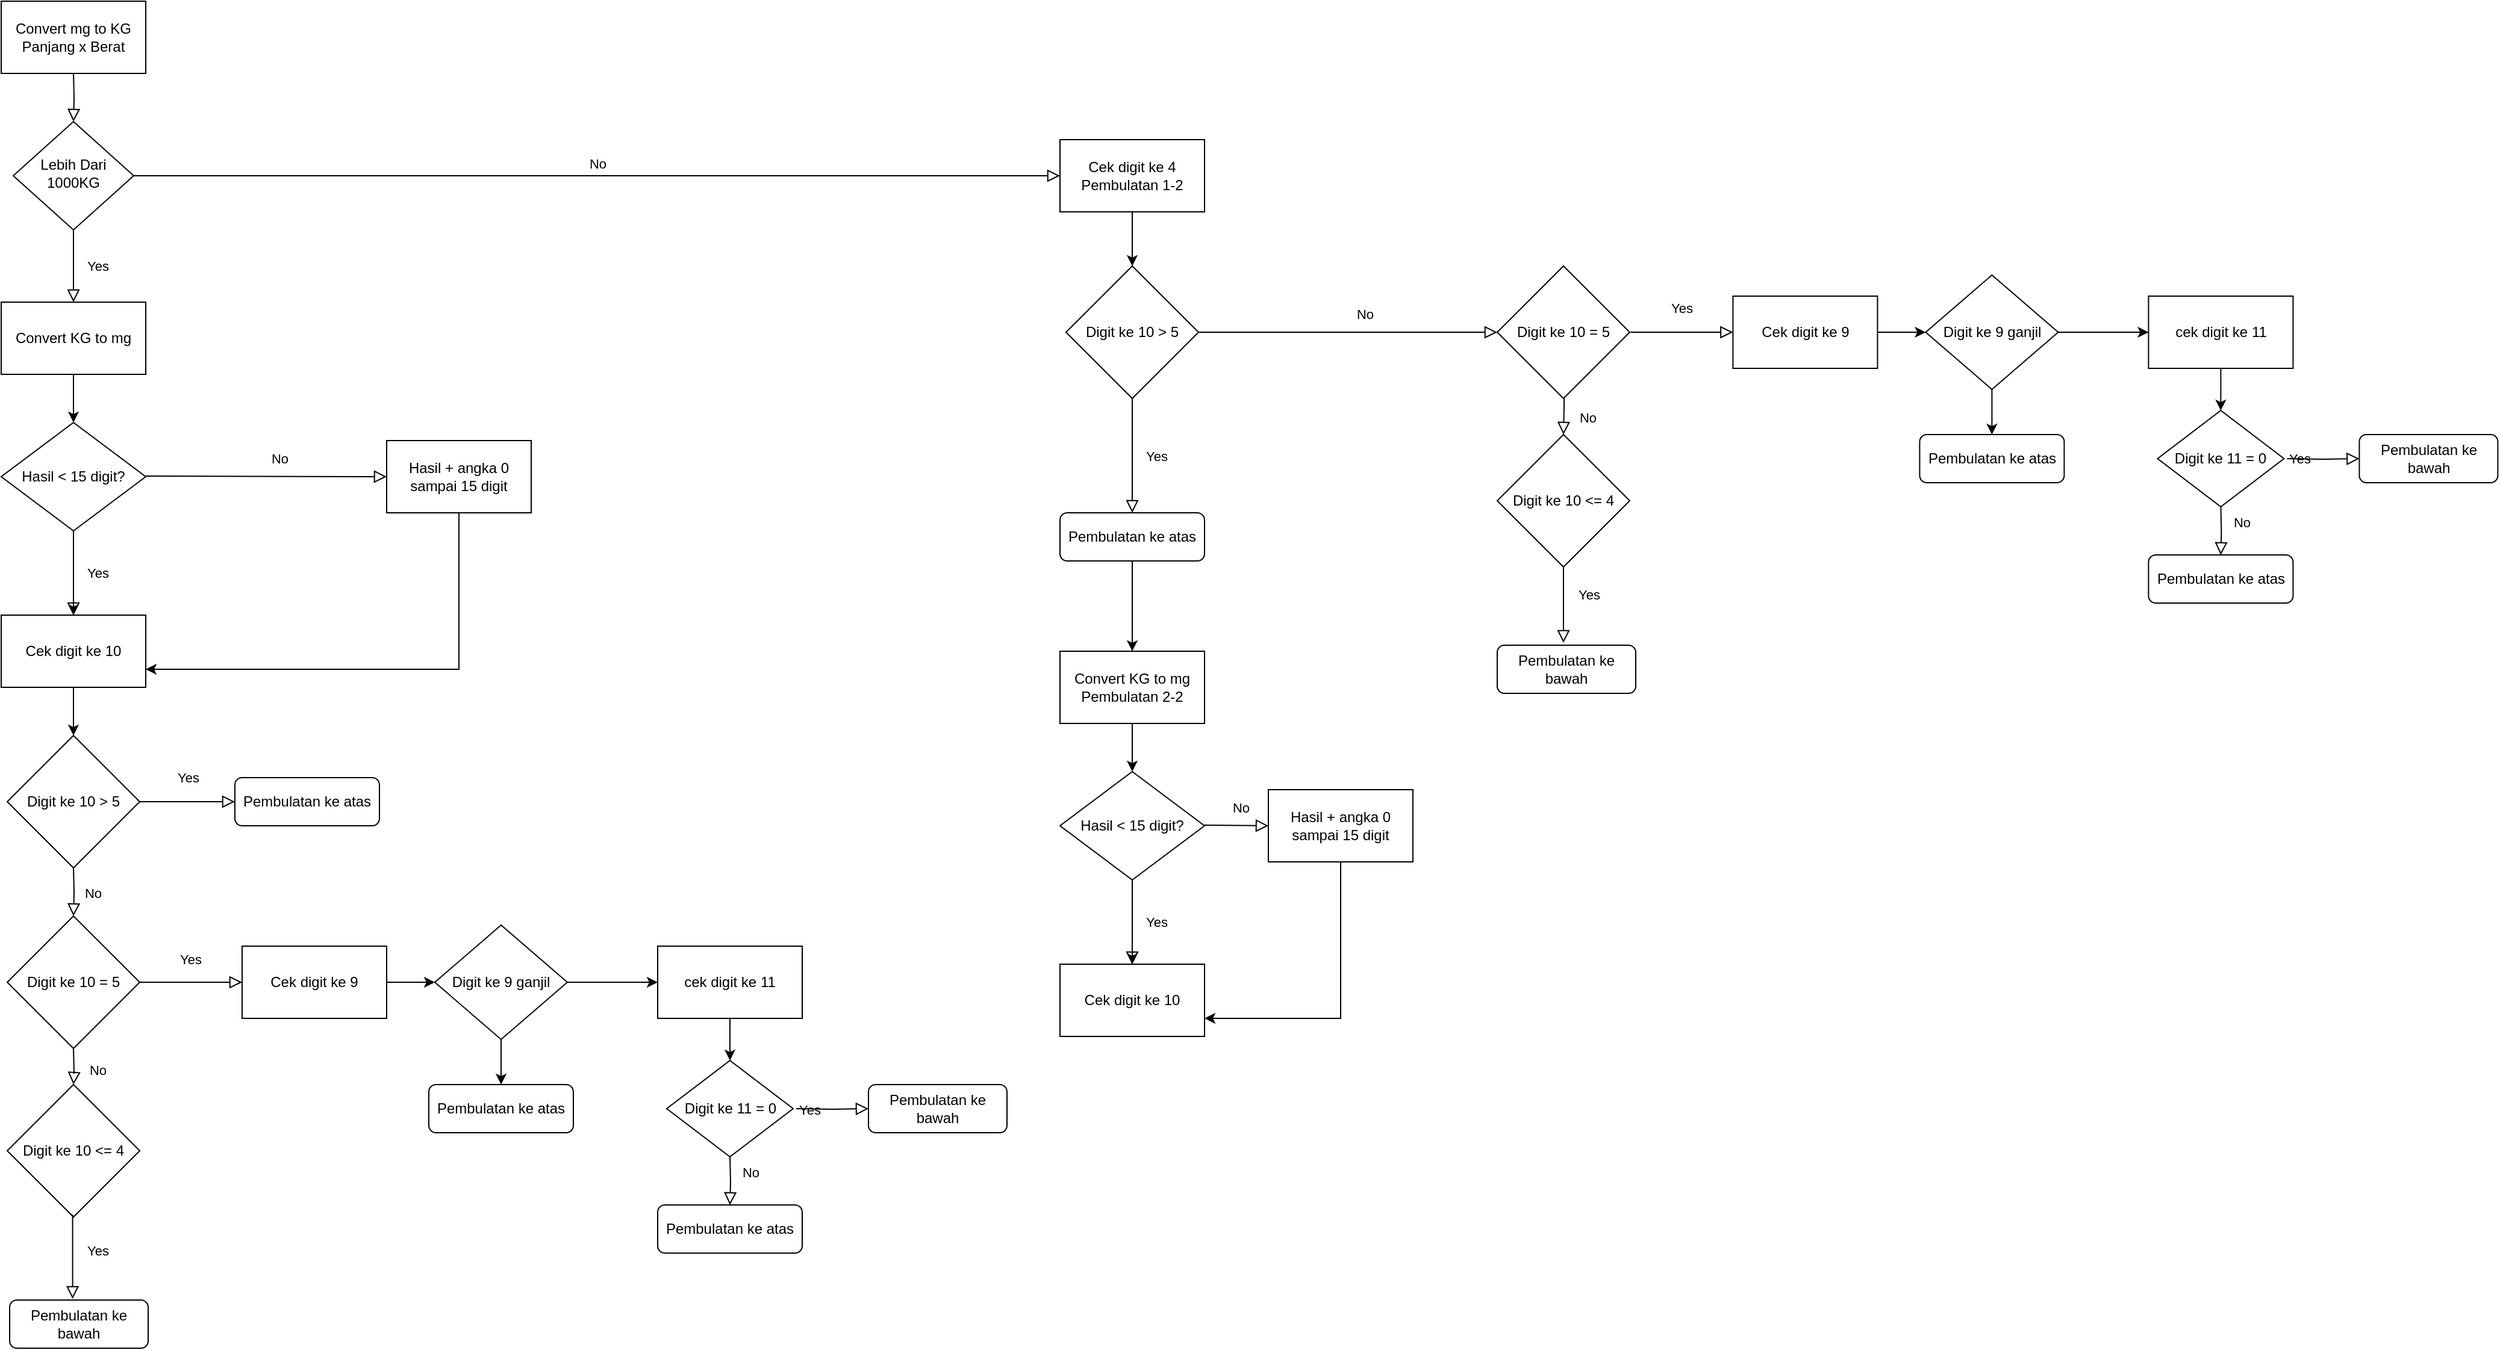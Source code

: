 <mxfile version="20.8.3" type="github">
  <diagram id="C5RBs43oDa-KdzZeNtuy" name="Page-1">
    <mxGraphModel dx="2503" dy="972" grid="1" gridSize="10" guides="1" tooltips="1" connect="1" arrows="1" fold="1" page="1" pageScale="1" pageWidth="827" pageHeight="1169" math="0" shadow="0">
      <root>
        <mxCell id="WIyWlLk6GJQsqaUBKTNV-0" />
        <mxCell id="WIyWlLk6GJQsqaUBKTNV-1" parent="WIyWlLk6GJQsqaUBKTNV-0" />
        <mxCell id="WIyWlLk6GJQsqaUBKTNV-2" value="" style="rounded=0;html=1;jettySize=auto;orthogonalLoop=1;fontSize=11;endArrow=block;endFill=0;endSize=8;strokeWidth=1;shadow=0;labelBackgroundColor=none;edgeStyle=orthogonalEdgeStyle;" parent="WIyWlLk6GJQsqaUBKTNV-1" target="WIyWlLk6GJQsqaUBKTNV-6" edge="1">
          <mxGeometry relative="1" as="geometry">
            <mxPoint x="60" y="140" as="sourcePoint" />
          </mxGeometry>
        </mxCell>
        <mxCell id="WIyWlLk6GJQsqaUBKTNV-4" value="Yes" style="rounded=0;html=1;jettySize=auto;orthogonalLoop=1;fontSize=11;endArrow=block;endFill=0;endSize=8;strokeWidth=1;shadow=0;labelBackgroundColor=none;edgeStyle=orthogonalEdgeStyle;" parent="WIyWlLk6GJQsqaUBKTNV-1" source="WIyWlLk6GJQsqaUBKTNV-6" edge="1">
          <mxGeometry y="20" relative="1" as="geometry">
            <mxPoint as="offset" />
            <mxPoint x="60" y="330" as="targetPoint" />
          </mxGeometry>
        </mxCell>
        <mxCell id="WIyWlLk6GJQsqaUBKTNV-5" value="No" style="edgeStyle=orthogonalEdgeStyle;rounded=0;html=1;jettySize=auto;orthogonalLoop=1;fontSize=11;endArrow=block;endFill=0;endSize=8;strokeWidth=1;shadow=0;labelBackgroundColor=none;entryX=0;entryY=0.5;entryDx=0;entryDy=0;" parent="WIyWlLk6GJQsqaUBKTNV-1" source="WIyWlLk6GJQsqaUBKTNV-6" target="S4tk1vwkPnhRa-5dBJaB-56" edge="1">
          <mxGeometry y="10" relative="1" as="geometry">
            <mxPoint as="offset" />
            <mxPoint x="740" y="225" as="targetPoint" />
          </mxGeometry>
        </mxCell>
        <mxCell id="WIyWlLk6GJQsqaUBKTNV-6" value="Lebih Dari 1000KG&lt;br&gt;" style="rhombus;whiteSpace=wrap;html=1;shadow=0;fontFamily=Helvetica;fontSize=12;align=center;strokeWidth=1;spacing=6;spacingTop=-4;" parent="WIyWlLk6GJQsqaUBKTNV-1" vertex="1">
          <mxGeometry x="10" y="180" width="100" height="90" as="geometry" />
        </mxCell>
        <mxCell id="S4tk1vwkPnhRa-5dBJaB-2" value="Convert mg to KG Panjang x Berat" style="rounded=0;whiteSpace=wrap;html=1;" vertex="1" parent="WIyWlLk6GJQsqaUBKTNV-1">
          <mxGeometry y="80" width="120" height="60" as="geometry" />
        </mxCell>
        <mxCell id="S4tk1vwkPnhRa-5dBJaB-7" style="edgeStyle=orthogonalEdgeStyle;rounded=0;orthogonalLoop=1;jettySize=auto;html=1;entryX=0.5;entryY=0;entryDx=0;entryDy=0;" edge="1" parent="WIyWlLk6GJQsqaUBKTNV-1" source="S4tk1vwkPnhRa-5dBJaB-3" target="S4tk1vwkPnhRa-5dBJaB-4">
          <mxGeometry relative="1" as="geometry" />
        </mxCell>
        <mxCell id="S4tk1vwkPnhRa-5dBJaB-3" value="Convert KG to mg" style="rounded=0;whiteSpace=wrap;html=1;" vertex="1" parent="WIyWlLk6GJQsqaUBKTNV-1">
          <mxGeometry y="330" width="120" height="60" as="geometry" />
        </mxCell>
        <mxCell id="S4tk1vwkPnhRa-5dBJaB-9" style="edgeStyle=orthogonalEdgeStyle;rounded=0;orthogonalLoop=1;jettySize=auto;html=1;" edge="1" parent="WIyWlLk6GJQsqaUBKTNV-1" source="S4tk1vwkPnhRa-5dBJaB-4">
          <mxGeometry relative="1" as="geometry">
            <mxPoint x="60" y="590" as="targetPoint" />
          </mxGeometry>
        </mxCell>
        <mxCell id="S4tk1vwkPnhRa-5dBJaB-4" value="Hasil &amp;lt; 15 digit?" style="rhombus;whiteSpace=wrap;html=1;" vertex="1" parent="WIyWlLk6GJQsqaUBKTNV-1">
          <mxGeometry y="430" width="120" height="90" as="geometry" />
        </mxCell>
        <mxCell id="S4tk1vwkPnhRa-5dBJaB-12" style="edgeStyle=orthogonalEdgeStyle;rounded=0;orthogonalLoop=1;jettySize=auto;html=1;entryX=1;entryY=0.75;entryDx=0;entryDy=0;" edge="1" parent="WIyWlLk6GJQsqaUBKTNV-1" source="S4tk1vwkPnhRa-5dBJaB-10" target="S4tk1vwkPnhRa-5dBJaB-11">
          <mxGeometry relative="1" as="geometry">
            <Array as="points">
              <mxPoint x="380" y="635" />
            </Array>
          </mxGeometry>
        </mxCell>
        <mxCell id="S4tk1vwkPnhRa-5dBJaB-10" value="Hasil + angka 0 sampai 15 digit" style="rounded=0;whiteSpace=wrap;html=1;" vertex="1" parent="WIyWlLk6GJQsqaUBKTNV-1">
          <mxGeometry x="320" y="445" width="120" height="60" as="geometry" />
        </mxCell>
        <mxCell id="S4tk1vwkPnhRa-5dBJaB-20" style="edgeStyle=orthogonalEdgeStyle;rounded=0;orthogonalLoop=1;jettySize=auto;html=1;" edge="1" parent="WIyWlLk6GJQsqaUBKTNV-1" source="S4tk1vwkPnhRa-5dBJaB-11" target="S4tk1vwkPnhRa-5dBJaB-18">
          <mxGeometry relative="1" as="geometry" />
        </mxCell>
        <mxCell id="S4tk1vwkPnhRa-5dBJaB-11" value="Cek digit ke 10" style="rounded=0;whiteSpace=wrap;html=1;" vertex="1" parent="WIyWlLk6GJQsqaUBKTNV-1">
          <mxGeometry y="590" width="120" height="60" as="geometry" />
        </mxCell>
        <mxCell id="S4tk1vwkPnhRa-5dBJaB-14" value="No" style="edgeStyle=orthogonalEdgeStyle;rounded=0;html=1;jettySize=auto;orthogonalLoop=1;fontSize=11;endArrow=block;endFill=0;endSize=8;strokeWidth=1;shadow=0;labelBackgroundColor=none;entryX=0;entryY=0.5;entryDx=0;entryDy=0;" edge="1" parent="WIyWlLk6GJQsqaUBKTNV-1" target="S4tk1vwkPnhRa-5dBJaB-10">
          <mxGeometry x="0.102" y="15" relative="1" as="geometry">
            <mxPoint x="1" as="offset" />
            <mxPoint x="120" y="474.5" as="sourcePoint" />
            <mxPoint x="310" y="474.5" as="targetPoint" />
          </mxGeometry>
        </mxCell>
        <mxCell id="S4tk1vwkPnhRa-5dBJaB-15" value="Yes" style="rounded=0;html=1;jettySize=auto;orthogonalLoop=1;fontSize=11;endArrow=block;endFill=0;endSize=8;strokeWidth=1;shadow=0;labelBackgroundColor=none;edgeStyle=orthogonalEdgeStyle;" edge="1" parent="WIyWlLk6GJQsqaUBKTNV-1" source="S4tk1vwkPnhRa-5dBJaB-4" target="S4tk1vwkPnhRa-5dBJaB-11">
          <mxGeometry y="20" relative="1" as="geometry">
            <mxPoint as="offset" />
            <mxPoint x="70" y="280" as="sourcePoint" />
            <mxPoint x="70" y="340" as="targetPoint" />
          </mxGeometry>
        </mxCell>
        <mxCell id="S4tk1vwkPnhRa-5dBJaB-17" value="Digit ke 10 = 5" style="rhombus;whiteSpace=wrap;html=1;" vertex="1" parent="WIyWlLk6GJQsqaUBKTNV-1">
          <mxGeometry x="5" y="840" width="110" height="110" as="geometry" />
        </mxCell>
        <mxCell id="S4tk1vwkPnhRa-5dBJaB-18" value="Digit ke 10 &amp;gt; 5" style="rhombus;whiteSpace=wrap;html=1;" vertex="1" parent="WIyWlLk6GJQsqaUBKTNV-1">
          <mxGeometry x="5" y="690" width="110" height="110" as="geometry" />
        </mxCell>
        <mxCell id="S4tk1vwkPnhRa-5dBJaB-19" value="&lt;span style=&quot;font-weight: 400;&quot;&gt;Digit ke 10 &amp;lt;= 4&lt;/span&gt;" style="rhombus;whiteSpace=wrap;html=1;fontStyle=1" vertex="1" parent="WIyWlLk6GJQsqaUBKTNV-1">
          <mxGeometry x="5" y="980" width="110" height="110" as="geometry" />
        </mxCell>
        <mxCell id="S4tk1vwkPnhRa-5dBJaB-28" value="No" style="edgeStyle=orthogonalEdgeStyle;rounded=0;html=1;jettySize=auto;orthogonalLoop=1;fontSize=11;endArrow=block;endFill=0;endSize=8;strokeWidth=1;shadow=0;labelBackgroundColor=none;" edge="1" parent="WIyWlLk6GJQsqaUBKTNV-1" target="S4tk1vwkPnhRa-5dBJaB-17">
          <mxGeometry x="0.102" y="15" relative="1" as="geometry">
            <mxPoint x="1" as="offset" />
            <mxPoint x="60" y="799.5" as="sourcePoint" />
            <mxPoint x="260" y="800" as="targetPoint" />
          </mxGeometry>
        </mxCell>
        <mxCell id="S4tk1vwkPnhRa-5dBJaB-29" value="No" style="edgeStyle=orthogonalEdgeStyle;rounded=0;html=1;jettySize=auto;orthogonalLoop=1;fontSize=11;endArrow=block;endFill=0;endSize=8;strokeWidth=1;shadow=0;labelBackgroundColor=none;" edge="1" parent="WIyWlLk6GJQsqaUBKTNV-1" target="S4tk1vwkPnhRa-5dBJaB-19">
          <mxGeometry x="0.2" y="20" relative="1" as="geometry">
            <mxPoint as="offset" />
            <mxPoint x="60" y="950" as="sourcePoint" />
            <mxPoint x="70" y="850" as="targetPoint" />
          </mxGeometry>
        </mxCell>
        <mxCell id="S4tk1vwkPnhRa-5dBJaB-30" value="Yes" style="rounded=0;html=1;jettySize=auto;orthogonalLoop=1;fontSize=11;endArrow=block;endFill=0;endSize=8;strokeWidth=1;shadow=0;labelBackgroundColor=none;edgeStyle=orthogonalEdgeStyle;exitX=1;exitY=0.5;exitDx=0;exitDy=0;entryX=0;entryY=0.5;entryDx=0;entryDy=0;" edge="1" parent="WIyWlLk6GJQsqaUBKTNV-1" source="S4tk1vwkPnhRa-5dBJaB-18" target="S4tk1vwkPnhRa-5dBJaB-31">
          <mxGeometry y="20" relative="1" as="geometry">
            <mxPoint as="offset" />
            <mxPoint x="120" y="560" as="sourcePoint" />
            <mxPoint x="190" y="745" as="targetPoint" />
          </mxGeometry>
        </mxCell>
        <mxCell id="S4tk1vwkPnhRa-5dBJaB-31" value="Pembulatan ke atas" style="rounded=1;whiteSpace=wrap;html=1;fontSize=12;glass=0;strokeWidth=1;shadow=0;" vertex="1" parent="WIyWlLk6GJQsqaUBKTNV-1">
          <mxGeometry x="194" y="725" width="120" height="40" as="geometry" />
        </mxCell>
        <mxCell id="S4tk1vwkPnhRa-5dBJaB-33" value="Yes" style="rounded=0;html=1;jettySize=auto;orthogonalLoop=1;fontSize=11;endArrow=block;endFill=0;endSize=8;strokeWidth=1;shadow=0;labelBackgroundColor=none;edgeStyle=orthogonalEdgeStyle;exitX=1;exitY=0.5;exitDx=0;exitDy=0;" edge="1" parent="WIyWlLk6GJQsqaUBKTNV-1" source="S4tk1vwkPnhRa-5dBJaB-17">
          <mxGeometry y="20" relative="1" as="geometry">
            <mxPoint as="offset" />
            <mxPoint x="125" y="755" as="sourcePoint" />
            <mxPoint x="200" y="895" as="targetPoint" />
          </mxGeometry>
        </mxCell>
        <mxCell id="S4tk1vwkPnhRa-5dBJaB-37" value="" style="edgeStyle=orthogonalEdgeStyle;curved=1;orthogonalLoop=1;jettySize=auto;html=1;strokeColor=default;" edge="1" parent="WIyWlLk6GJQsqaUBKTNV-1" source="S4tk1vwkPnhRa-5dBJaB-34" target="S4tk1vwkPnhRa-5dBJaB-35">
          <mxGeometry relative="1" as="geometry" />
        </mxCell>
        <mxCell id="S4tk1vwkPnhRa-5dBJaB-34" value="Cek digit ke 9" style="rounded=0;whiteSpace=wrap;html=1;" vertex="1" parent="WIyWlLk6GJQsqaUBKTNV-1">
          <mxGeometry x="200" y="865" width="120" height="60" as="geometry" />
        </mxCell>
        <mxCell id="S4tk1vwkPnhRa-5dBJaB-41" style="edgeStyle=orthogonalEdgeStyle;curved=1;orthogonalLoop=1;jettySize=auto;html=1;entryX=0.5;entryY=0;entryDx=0;entryDy=0;strokeColor=default;" edge="1" parent="WIyWlLk6GJQsqaUBKTNV-1" source="S4tk1vwkPnhRa-5dBJaB-35" target="S4tk1vwkPnhRa-5dBJaB-39">
          <mxGeometry relative="1" as="geometry" />
        </mxCell>
        <mxCell id="S4tk1vwkPnhRa-5dBJaB-43" value="" style="edgeStyle=orthogonalEdgeStyle;curved=1;orthogonalLoop=1;jettySize=auto;html=1;strokeColor=default;" edge="1" parent="WIyWlLk6GJQsqaUBKTNV-1" source="S4tk1vwkPnhRa-5dBJaB-35" target="S4tk1vwkPnhRa-5dBJaB-42">
          <mxGeometry relative="1" as="geometry" />
        </mxCell>
        <mxCell id="S4tk1vwkPnhRa-5dBJaB-35" value="Digit ke 9 ganjil" style="rhombus;whiteSpace=wrap;html=1;rounded=0;" vertex="1" parent="WIyWlLk6GJQsqaUBKTNV-1">
          <mxGeometry x="360" y="847.5" width="110" height="95" as="geometry" />
        </mxCell>
        <mxCell id="S4tk1vwkPnhRa-5dBJaB-39" value="Pembulatan ke atas" style="rounded=1;whiteSpace=wrap;html=1;fontSize=12;glass=0;strokeWidth=1;shadow=0;" vertex="1" parent="WIyWlLk6GJQsqaUBKTNV-1">
          <mxGeometry x="355" y="980" width="120" height="40" as="geometry" />
        </mxCell>
        <mxCell id="S4tk1vwkPnhRa-5dBJaB-45" value="" style="edgeStyle=orthogonalEdgeStyle;curved=1;orthogonalLoop=1;jettySize=auto;html=1;strokeColor=default;" edge="1" parent="WIyWlLk6GJQsqaUBKTNV-1" source="S4tk1vwkPnhRa-5dBJaB-42" target="S4tk1vwkPnhRa-5dBJaB-44">
          <mxGeometry relative="1" as="geometry" />
        </mxCell>
        <mxCell id="S4tk1vwkPnhRa-5dBJaB-42" value="cek digit ke 11" style="whiteSpace=wrap;html=1;rounded=0;" vertex="1" parent="WIyWlLk6GJQsqaUBKTNV-1">
          <mxGeometry x="545" y="865" width="120" height="60" as="geometry" />
        </mxCell>
        <mxCell id="S4tk1vwkPnhRa-5dBJaB-44" value="Digit ke 11 = 0" style="rhombus;whiteSpace=wrap;html=1;rounded=0;direction=south;" vertex="1" parent="WIyWlLk6GJQsqaUBKTNV-1">
          <mxGeometry x="552.5" y="960" width="105" height="80" as="geometry" />
        </mxCell>
        <mxCell id="S4tk1vwkPnhRa-5dBJaB-46" value="Pembulatan ke atas" style="rounded=1;whiteSpace=wrap;html=1;fontSize=12;glass=0;strokeWidth=1;shadow=0;" vertex="1" parent="WIyWlLk6GJQsqaUBKTNV-1">
          <mxGeometry x="545" y="1080" width="120" height="40" as="geometry" />
        </mxCell>
        <mxCell id="S4tk1vwkPnhRa-5dBJaB-48" value="Pembulatan ke bawah" style="rounded=1;whiteSpace=wrap;html=1;fontSize=12;glass=0;strokeWidth=1;shadow=0;" vertex="1" parent="WIyWlLk6GJQsqaUBKTNV-1">
          <mxGeometry x="720" y="980" width="115" height="40" as="geometry" />
        </mxCell>
        <mxCell id="S4tk1vwkPnhRa-5dBJaB-49" value="Yes" style="rounded=0;html=1;jettySize=auto;orthogonalLoop=1;fontSize=11;endArrow=block;endFill=0;endSize=8;strokeWidth=1;shadow=0;labelBackgroundColor=none;edgeStyle=orthogonalEdgeStyle;entryX=0;entryY=0.5;entryDx=0;entryDy=0;" edge="1" parent="WIyWlLk6GJQsqaUBKTNV-1" target="S4tk1vwkPnhRa-5dBJaB-48">
          <mxGeometry y="20" relative="1" as="geometry">
            <mxPoint as="offset" />
            <mxPoint x="660" y="1000" as="sourcePoint" />
            <mxPoint x="210.0" y="905" as="targetPoint" />
          </mxGeometry>
        </mxCell>
        <mxCell id="S4tk1vwkPnhRa-5dBJaB-51" value="No" style="edgeStyle=orthogonalEdgeStyle;rounded=0;html=1;jettySize=auto;orthogonalLoop=1;fontSize=11;endArrow=block;endFill=0;endSize=8;strokeWidth=1;shadow=0;labelBackgroundColor=none;entryX=0.5;entryY=0;entryDx=0;entryDy=0;" edge="1" parent="WIyWlLk6GJQsqaUBKTNV-1" target="S4tk1vwkPnhRa-5dBJaB-46">
          <mxGeometry x="-0.333" y="17" relative="1" as="geometry">
            <mxPoint as="offset" />
            <mxPoint x="605" y="1040" as="sourcePoint" />
            <mxPoint x="123" y="990" as="targetPoint" />
          </mxGeometry>
        </mxCell>
        <mxCell id="S4tk1vwkPnhRa-5dBJaB-52" value="Pembulatan ke bawah" style="rounded=1;whiteSpace=wrap;html=1;fontSize=12;glass=0;strokeWidth=1;shadow=0;" vertex="1" parent="WIyWlLk6GJQsqaUBKTNV-1">
          <mxGeometry x="7" y="1159" width="115" height="40" as="geometry" />
        </mxCell>
        <mxCell id="S4tk1vwkPnhRa-5dBJaB-53" value="Yes" style="rounded=0;html=1;jettySize=auto;orthogonalLoop=1;fontSize=11;endArrow=block;endFill=0;endSize=8;strokeWidth=1;shadow=0;labelBackgroundColor=none;edgeStyle=orthogonalEdgeStyle;" edge="1" parent="WIyWlLk6GJQsqaUBKTNV-1">
          <mxGeometry x="-0.143" y="21" relative="1" as="geometry">
            <mxPoint as="offset" />
            <mxPoint x="59.29" y="1088" as="sourcePoint" />
            <mxPoint x="59.29" y="1158" as="targetPoint" />
          </mxGeometry>
        </mxCell>
        <mxCell id="S4tk1vwkPnhRa-5dBJaB-80" value="" style="edgeStyle=orthogonalEdgeStyle;curved=1;orthogonalLoop=1;jettySize=auto;html=1;strokeColor=default;" edge="1" parent="WIyWlLk6GJQsqaUBKTNV-1" source="S4tk1vwkPnhRa-5dBJaB-56" target="S4tk1vwkPnhRa-5dBJaB-77">
          <mxGeometry relative="1" as="geometry" />
        </mxCell>
        <mxCell id="S4tk1vwkPnhRa-5dBJaB-56" value="Cek digit ke 4&lt;br&gt;Pembulatan 1-2" style="rounded=0;whiteSpace=wrap;html=1;" vertex="1" parent="WIyWlLk6GJQsqaUBKTNV-1">
          <mxGeometry x="879" y="195" width="120" height="60" as="geometry" />
        </mxCell>
        <mxCell id="S4tk1vwkPnhRa-5dBJaB-57" value="No" style="rounded=0;html=1;jettySize=auto;orthogonalLoop=1;fontSize=11;endArrow=block;endFill=0;endSize=8;strokeWidth=1;shadow=0;labelBackgroundColor=none;exitX=1;exitY=0.5;exitDx=0;exitDy=0;" edge="1" parent="WIyWlLk6GJQsqaUBKTNV-1" source="S4tk1vwkPnhRa-5dBJaB-77" target="S4tk1vwkPnhRa-5dBJaB-76">
          <mxGeometry x="0.102" y="15" relative="1" as="geometry">
            <mxPoint x="1" as="offset" />
            <mxPoint x="939.71" y="404.5" as="sourcePoint" />
            <mxPoint x="1292" y="270" as="targetPoint" />
          </mxGeometry>
        </mxCell>
        <mxCell id="S4tk1vwkPnhRa-5dBJaB-58" value="No" style="edgeStyle=orthogonalEdgeStyle;rounded=0;html=1;jettySize=auto;orthogonalLoop=1;fontSize=11;endArrow=block;endFill=0;endSize=8;strokeWidth=1;shadow=0;labelBackgroundColor=none;entryX=0.5;entryY=0;entryDx=0;entryDy=0;" edge="1" parent="WIyWlLk6GJQsqaUBKTNV-1" target="S4tk1vwkPnhRa-5dBJaB-78">
          <mxGeometry x="0.2" y="20" relative="1" as="geometry">
            <mxPoint as="offset" />
            <mxPoint x="1297.71" y="405" as="sourcePoint" />
            <mxPoint x="1297.71" y="435" as="targetPoint" />
          </mxGeometry>
        </mxCell>
        <mxCell id="S4tk1vwkPnhRa-5dBJaB-59" value="Yes" style="rounded=0;html=1;jettySize=auto;orthogonalLoop=1;fontSize=11;endArrow=block;endFill=0;endSize=8;strokeWidth=1;shadow=0;labelBackgroundColor=none;exitX=0.5;exitY=1;exitDx=0;exitDy=0;" edge="1" parent="WIyWlLk6GJQsqaUBKTNV-1" target="S4tk1vwkPnhRa-5dBJaB-60" source="S4tk1vwkPnhRa-5dBJaB-77">
          <mxGeometry y="20" relative="1" as="geometry">
            <mxPoint as="offset" />
            <mxPoint x="994.71" y="355" as="sourcePoint" />
            <mxPoint x="882" y="525" as="targetPoint" />
          </mxGeometry>
        </mxCell>
        <mxCell id="S4tk1vwkPnhRa-5dBJaB-82" value="" style="orthogonalLoop=1;jettySize=auto;html=1;strokeColor=default;entryX=0.5;entryY=0;entryDx=0;entryDy=0;" edge="1" parent="WIyWlLk6GJQsqaUBKTNV-1" source="S4tk1vwkPnhRa-5dBJaB-60" target="S4tk1vwkPnhRa-5dBJaB-85">
          <mxGeometry relative="1" as="geometry">
            <mxPoint x="1083.14" y="480.5" as="targetPoint" />
          </mxGeometry>
        </mxCell>
        <mxCell id="S4tk1vwkPnhRa-5dBJaB-60" value="Pembulatan ke atas" style="rounded=1;whiteSpace=wrap;html=1;fontSize=12;glass=0;strokeWidth=1;shadow=0;" vertex="1" parent="WIyWlLk6GJQsqaUBKTNV-1">
          <mxGeometry x="879" y="505" width="120" height="40" as="geometry" />
        </mxCell>
        <mxCell id="S4tk1vwkPnhRa-5dBJaB-61" value="Yes" style="rounded=0;html=1;jettySize=auto;orthogonalLoop=1;fontSize=11;endArrow=block;endFill=0;endSize=8;strokeWidth=1;shadow=0;labelBackgroundColor=none;edgeStyle=orthogonalEdgeStyle;exitX=1;exitY=0.5;exitDx=0;exitDy=0;" edge="1" parent="WIyWlLk6GJQsqaUBKTNV-1">
          <mxGeometry y="20" relative="1" as="geometry">
            <mxPoint as="offset" />
            <mxPoint x="1352.71" y="355" as="sourcePoint" />
            <mxPoint x="1437.71" y="355" as="targetPoint" />
          </mxGeometry>
        </mxCell>
        <mxCell id="S4tk1vwkPnhRa-5dBJaB-62" value="" style="edgeStyle=orthogonalEdgeStyle;curved=1;orthogonalLoop=1;jettySize=auto;html=1;strokeColor=default;" edge="1" parent="WIyWlLk6GJQsqaUBKTNV-1" source="S4tk1vwkPnhRa-5dBJaB-63" target="S4tk1vwkPnhRa-5dBJaB-66">
          <mxGeometry relative="1" as="geometry" />
        </mxCell>
        <mxCell id="S4tk1vwkPnhRa-5dBJaB-63" value="Cek digit ke 9" style="rounded=0;whiteSpace=wrap;html=1;" vertex="1" parent="WIyWlLk6GJQsqaUBKTNV-1">
          <mxGeometry x="1437.71" y="325" width="120" height="60" as="geometry" />
        </mxCell>
        <mxCell id="S4tk1vwkPnhRa-5dBJaB-64" style="edgeStyle=orthogonalEdgeStyle;curved=1;orthogonalLoop=1;jettySize=auto;html=1;entryX=0.5;entryY=0;entryDx=0;entryDy=0;strokeColor=default;" edge="1" parent="WIyWlLk6GJQsqaUBKTNV-1" source="S4tk1vwkPnhRa-5dBJaB-66" target="S4tk1vwkPnhRa-5dBJaB-67">
          <mxGeometry relative="1" as="geometry" />
        </mxCell>
        <mxCell id="S4tk1vwkPnhRa-5dBJaB-65" value="" style="edgeStyle=orthogonalEdgeStyle;curved=1;orthogonalLoop=1;jettySize=auto;html=1;strokeColor=default;" edge="1" parent="WIyWlLk6GJQsqaUBKTNV-1" source="S4tk1vwkPnhRa-5dBJaB-66" target="S4tk1vwkPnhRa-5dBJaB-69">
          <mxGeometry relative="1" as="geometry" />
        </mxCell>
        <mxCell id="S4tk1vwkPnhRa-5dBJaB-66" value="Digit ke 9 ganjil" style="rhombus;whiteSpace=wrap;html=1;rounded=0;" vertex="1" parent="WIyWlLk6GJQsqaUBKTNV-1">
          <mxGeometry x="1597.71" y="307.5" width="110" height="95" as="geometry" />
        </mxCell>
        <mxCell id="S4tk1vwkPnhRa-5dBJaB-67" value="Pembulatan ke atas" style="rounded=1;whiteSpace=wrap;html=1;fontSize=12;glass=0;strokeWidth=1;shadow=0;" vertex="1" parent="WIyWlLk6GJQsqaUBKTNV-1">
          <mxGeometry x="1592.71" y="440" width="120" height="40" as="geometry" />
        </mxCell>
        <mxCell id="S4tk1vwkPnhRa-5dBJaB-68" value="" style="edgeStyle=orthogonalEdgeStyle;curved=1;orthogonalLoop=1;jettySize=auto;html=1;strokeColor=default;" edge="1" parent="WIyWlLk6GJQsqaUBKTNV-1" source="S4tk1vwkPnhRa-5dBJaB-69" target="S4tk1vwkPnhRa-5dBJaB-70">
          <mxGeometry relative="1" as="geometry" />
        </mxCell>
        <mxCell id="S4tk1vwkPnhRa-5dBJaB-69" value="cek digit ke 11" style="whiteSpace=wrap;html=1;rounded=0;" vertex="1" parent="WIyWlLk6GJQsqaUBKTNV-1">
          <mxGeometry x="1782.71" y="325" width="120" height="60" as="geometry" />
        </mxCell>
        <mxCell id="S4tk1vwkPnhRa-5dBJaB-70" value="Digit ke 11 = 0" style="rhombus;whiteSpace=wrap;html=1;rounded=0;direction=south;" vertex="1" parent="WIyWlLk6GJQsqaUBKTNV-1">
          <mxGeometry x="1790.21" y="420" width="105" height="80" as="geometry" />
        </mxCell>
        <mxCell id="S4tk1vwkPnhRa-5dBJaB-71" value="Pembulatan ke atas" style="rounded=1;whiteSpace=wrap;html=1;fontSize=12;glass=0;strokeWidth=1;shadow=0;" vertex="1" parent="WIyWlLk6GJQsqaUBKTNV-1">
          <mxGeometry x="1782.71" y="540" width="120" height="40" as="geometry" />
        </mxCell>
        <mxCell id="S4tk1vwkPnhRa-5dBJaB-72" value="Pembulatan ke bawah" style="rounded=1;whiteSpace=wrap;html=1;fontSize=12;glass=0;strokeWidth=1;shadow=0;" vertex="1" parent="WIyWlLk6GJQsqaUBKTNV-1">
          <mxGeometry x="1957.71" y="440" width="115" height="40" as="geometry" />
        </mxCell>
        <mxCell id="S4tk1vwkPnhRa-5dBJaB-73" value="Yes" style="rounded=0;html=1;jettySize=auto;orthogonalLoop=1;fontSize=11;endArrow=block;endFill=0;endSize=8;strokeWidth=1;shadow=0;labelBackgroundColor=none;edgeStyle=orthogonalEdgeStyle;entryX=0;entryY=0.5;entryDx=0;entryDy=0;" edge="1" parent="WIyWlLk6GJQsqaUBKTNV-1" target="S4tk1vwkPnhRa-5dBJaB-72">
          <mxGeometry y="20" relative="1" as="geometry">
            <mxPoint as="offset" />
            <mxPoint x="1897.71" y="460" as="sourcePoint" />
            <mxPoint x="1447.71" y="365" as="targetPoint" />
          </mxGeometry>
        </mxCell>
        <mxCell id="S4tk1vwkPnhRa-5dBJaB-74" value="No" style="edgeStyle=orthogonalEdgeStyle;rounded=0;html=1;jettySize=auto;orthogonalLoop=1;fontSize=11;endArrow=block;endFill=0;endSize=8;strokeWidth=1;shadow=0;labelBackgroundColor=none;entryX=0.5;entryY=0;entryDx=0;entryDy=0;" edge="1" parent="WIyWlLk6GJQsqaUBKTNV-1" target="S4tk1vwkPnhRa-5dBJaB-71">
          <mxGeometry x="-0.333" y="17" relative="1" as="geometry">
            <mxPoint as="offset" />
            <mxPoint x="1842.71" y="500" as="sourcePoint" />
            <mxPoint x="1360.71" y="450" as="targetPoint" />
          </mxGeometry>
        </mxCell>
        <mxCell id="S4tk1vwkPnhRa-5dBJaB-75" value="Yes" style="rounded=0;html=1;jettySize=auto;orthogonalLoop=1;fontSize=11;endArrow=block;endFill=0;endSize=8;strokeWidth=1;shadow=0;labelBackgroundColor=none;edgeStyle=orthogonalEdgeStyle;" edge="1" parent="WIyWlLk6GJQsqaUBKTNV-1">
          <mxGeometry x="-0.143" y="21" relative="1" as="geometry">
            <mxPoint as="offset" />
            <mxPoint x="1297" y="543" as="sourcePoint" />
            <mxPoint x="1297" y="613" as="targetPoint" />
          </mxGeometry>
        </mxCell>
        <mxCell id="S4tk1vwkPnhRa-5dBJaB-76" value="Digit ke 10 = 5" style="rhombus;whiteSpace=wrap;html=1;" vertex="1" parent="WIyWlLk6GJQsqaUBKTNV-1">
          <mxGeometry x="1242" y="300" width="110" height="110" as="geometry" />
        </mxCell>
        <mxCell id="S4tk1vwkPnhRa-5dBJaB-77" value="Digit ke 10 &amp;gt; 5" style="rhombus;whiteSpace=wrap;html=1;" vertex="1" parent="WIyWlLk6GJQsqaUBKTNV-1">
          <mxGeometry x="884" y="300" width="110" height="110" as="geometry" />
        </mxCell>
        <mxCell id="S4tk1vwkPnhRa-5dBJaB-78" value="&lt;span style=&quot;font-weight: 400;&quot;&gt;Digit ke 10 &amp;lt;= 4&lt;/span&gt;" style="rhombus;whiteSpace=wrap;html=1;fontStyle=1" vertex="1" parent="WIyWlLk6GJQsqaUBKTNV-1">
          <mxGeometry x="1242" y="440" width="110" height="110" as="geometry" />
        </mxCell>
        <mxCell id="S4tk1vwkPnhRa-5dBJaB-79" value="Pembulatan ke bawah" style="rounded=1;whiteSpace=wrap;html=1;fontSize=12;glass=0;strokeWidth=1;shadow=0;" vertex="1" parent="WIyWlLk6GJQsqaUBKTNV-1">
          <mxGeometry x="1242" y="615" width="115" height="40" as="geometry" />
        </mxCell>
        <mxCell id="S4tk1vwkPnhRa-5dBJaB-84" style="edgeStyle=orthogonalEdgeStyle;rounded=0;orthogonalLoop=1;jettySize=auto;html=1;entryX=0.5;entryY=0;entryDx=0;entryDy=0;" edge="1" parent="WIyWlLk6GJQsqaUBKTNV-1" source="S4tk1vwkPnhRa-5dBJaB-85" target="S4tk1vwkPnhRa-5dBJaB-87">
          <mxGeometry relative="1" as="geometry" />
        </mxCell>
        <mxCell id="S4tk1vwkPnhRa-5dBJaB-85" value="Convert KG to mg&lt;br&gt;Pembulatan 2-2" style="rounded=0;whiteSpace=wrap;html=1;" vertex="1" parent="WIyWlLk6GJQsqaUBKTNV-1">
          <mxGeometry x="879.0" y="620" width="120" height="60" as="geometry" />
        </mxCell>
        <mxCell id="S4tk1vwkPnhRa-5dBJaB-86" style="edgeStyle=orthogonalEdgeStyle;rounded=0;orthogonalLoop=1;jettySize=auto;html=1;" edge="1" parent="WIyWlLk6GJQsqaUBKTNV-1" source="S4tk1vwkPnhRa-5dBJaB-87">
          <mxGeometry relative="1" as="geometry">
            <mxPoint x="939.0" y="880" as="targetPoint" />
          </mxGeometry>
        </mxCell>
        <mxCell id="S4tk1vwkPnhRa-5dBJaB-87" value="Hasil &amp;lt; 15 digit?" style="rhombus;whiteSpace=wrap;html=1;" vertex="1" parent="WIyWlLk6GJQsqaUBKTNV-1">
          <mxGeometry x="879.0" y="720" width="120" height="90" as="geometry" />
        </mxCell>
        <mxCell id="S4tk1vwkPnhRa-5dBJaB-88" style="edgeStyle=orthogonalEdgeStyle;rounded=0;orthogonalLoop=1;jettySize=auto;html=1;entryX=1;entryY=0.75;entryDx=0;entryDy=0;" edge="1" parent="WIyWlLk6GJQsqaUBKTNV-1" source="S4tk1vwkPnhRa-5dBJaB-89" target="S4tk1vwkPnhRa-5dBJaB-90">
          <mxGeometry relative="1" as="geometry">
            <Array as="points">
              <mxPoint x="1112" y="925" />
            </Array>
          </mxGeometry>
        </mxCell>
        <mxCell id="S4tk1vwkPnhRa-5dBJaB-89" value="Hasil + angka 0 sampai 15 digit" style="rounded=0;whiteSpace=wrap;html=1;" vertex="1" parent="WIyWlLk6GJQsqaUBKTNV-1">
          <mxGeometry x="1052" y="735" width="120" height="60" as="geometry" />
        </mxCell>
        <mxCell id="S4tk1vwkPnhRa-5dBJaB-90" value="Cek digit ke 10" style="rounded=0;whiteSpace=wrap;html=1;" vertex="1" parent="WIyWlLk6GJQsqaUBKTNV-1">
          <mxGeometry x="879.0" y="880" width="120" height="60" as="geometry" />
        </mxCell>
        <mxCell id="S4tk1vwkPnhRa-5dBJaB-91" value="No" style="edgeStyle=orthogonalEdgeStyle;rounded=0;html=1;jettySize=auto;orthogonalLoop=1;fontSize=11;endArrow=block;endFill=0;endSize=8;strokeWidth=1;shadow=0;labelBackgroundColor=none;entryX=0;entryY=0.5;entryDx=0;entryDy=0;" edge="1" parent="WIyWlLk6GJQsqaUBKTNV-1" target="S4tk1vwkPnhRa-5dBJaB-89">
          <mxGeometry x="0.102" y="15" relative="1" as="geometry">
            <mxPoint x="1" as="offset" />
            <mxPoint x="999.0" y="764.5" as="sourcePoint" />
            <mxPoint x="1189" y="764.5" as="targetPoint" />
          </mxGeometry>
        </mxCell>
        <mxCell id="S4tk1vwkPnhRa-5dBJaB-92" value="Yes" style="rounded=0;html=1;jettySize=auto;orthogonalLoop=1;fontSize=11;endArrow=block;endFill=0;endSize=8;strokeWidth=1;shadow=0;labelBackgroundColor=none;edgeStyle=orthogonalEdgeStyle;" edge="1" parent="WIyWlLk6GJQsqaUBKTNV-1" source="S4tk1vwkPnhRa-5dBJaB-87" target="S4tk1vwkPnhRa-5dBJaB-90">
          <mxGeometry y="20" relative="1" as="geometry">
            <mxPoint as="offset" />
            <mxPoint x="949.0" y="570" as="sourcePoint" />
            <mxPoint x="949.0" y="630" as="targetPoint" />
          </mxGeometry>
        </mxCell>
      </root>
    </mxGraphModel>
  </diagram>
</mxfile>
